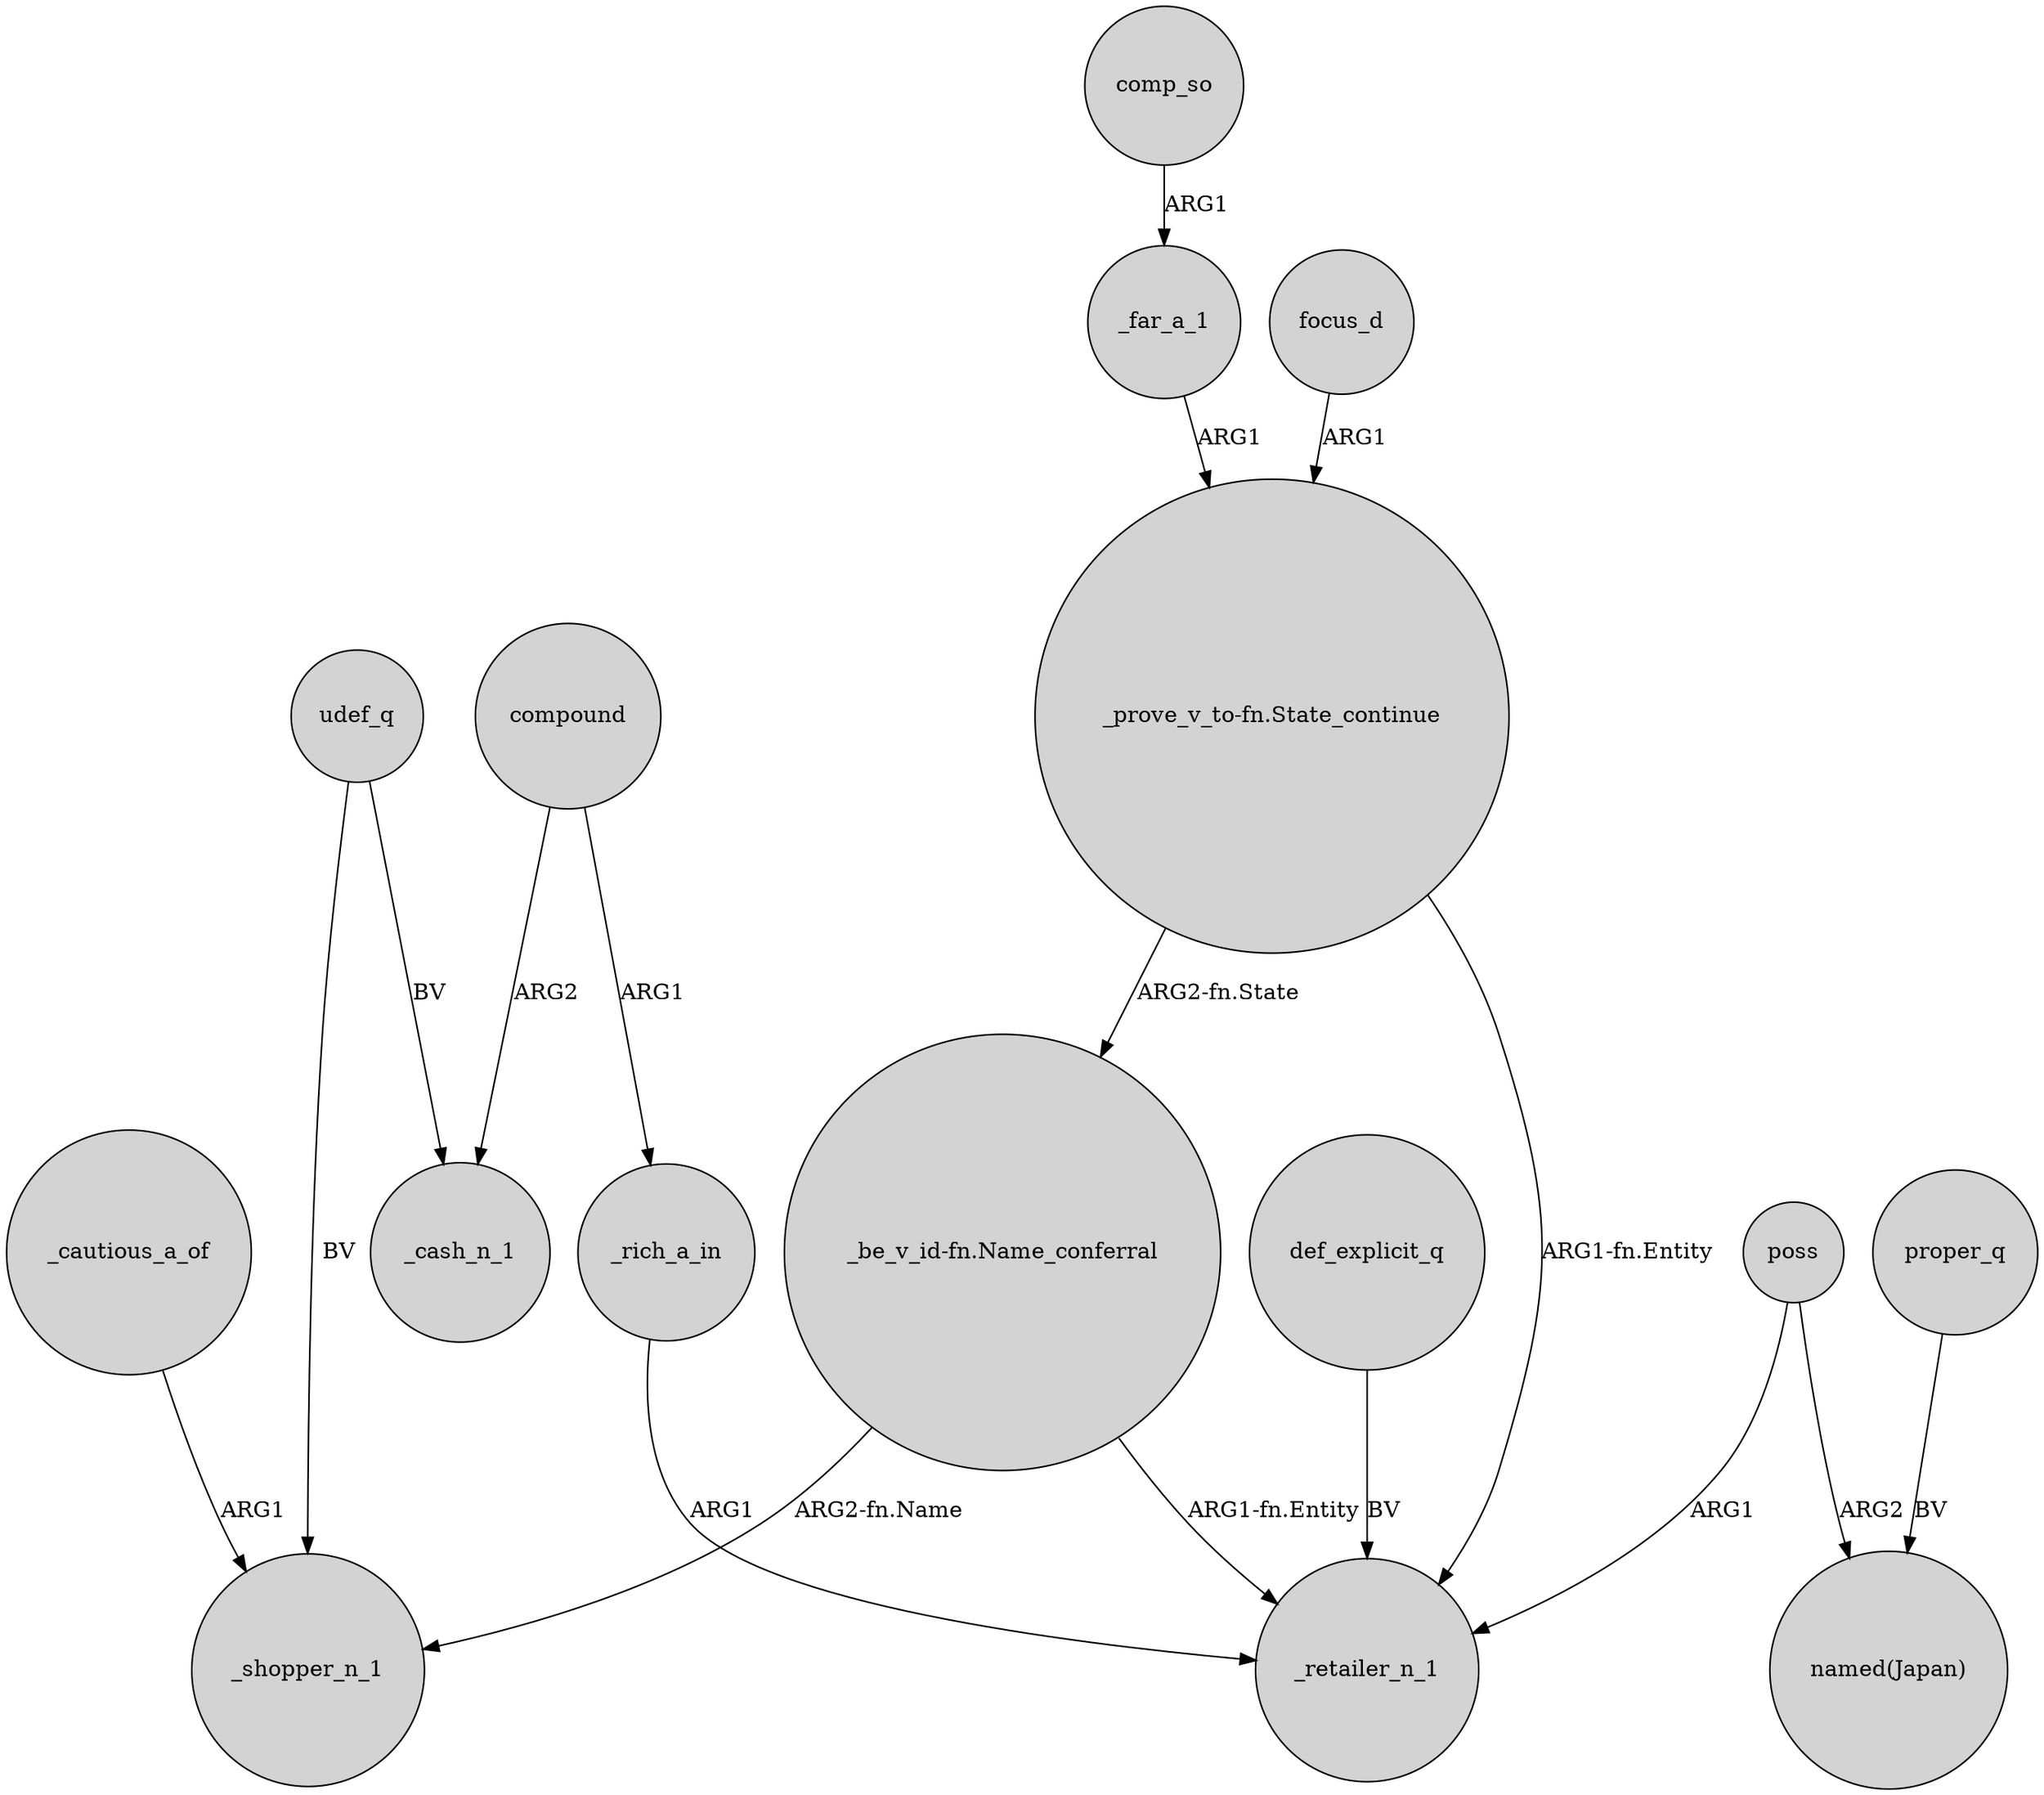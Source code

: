 digraph {
	node [shape=circle style=filled]
	_rich_a_in -> _retailer_n_1 [label=ARG1]
	_far_a_1 -> "_prove_v_to-fn.State_continue" [label=ARG1]
	udef_q -> _cash_n_1 [label=BV]
	proper_q -> "named(Japan)" [label=BV]
	poss -> _retailer_n_1 [label=ARG1]
	"_be_v_id-fn.Name_conferral" -> _shopper_n_1 [label="ARG2-fn.Name"]
	compound -> _cash_n_1 [label=ARG2]
	"_prove_v_to-fn.State_continue" -> "_be_v_id-fn.Name_conferral" [label="ARG2-fn.State"]
	_cautious_a_of -> _shopper_n_1 [label=ARG1]
	compound -> _rich_a_in [label=ARG1]
	"_be_v_id-fn.Name_conferral" -> _retailer_n_1 [label="ARG1-fn.Entity"]
	def_explicit_q -> _retailer_n_1 [label=BV]
	poss -> "named(Japan)" [label=ARG2]
	udef_q -> _shopper_n_1 [label=BV]
	"_prove_v_to-fn.State_continue" -> _retailer_n_1 [label="ARG1-fn.Entity"]
	focus_d -> "_prove_v_to-fn.State_continue" [label=ARG1]
	comp_so -> _far_a_1 [label=ARG1]
}
